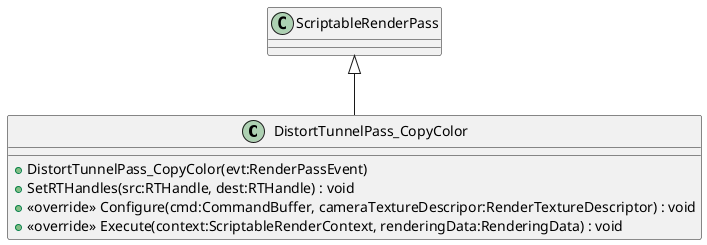 @startuml
class DistortTunnelPass_CopyColor {
    + DistortTunnelPass_CopyColor(evt:RenderPassEvent)
    + SetRTHandles(src:RTHandle, dest:RTHandle) : void
    + <<override>> Configure(cmd:CommandBuffer, cameraTextureDescripor:RenderTextureDescriptor) : void
    + <<override>> Execute(context:ScriptableRenderContext, renderingData:RenderingData) : void
}
ScriptableRenderPass <|-- DistortTunnelPass_CopyColor
@enduml
